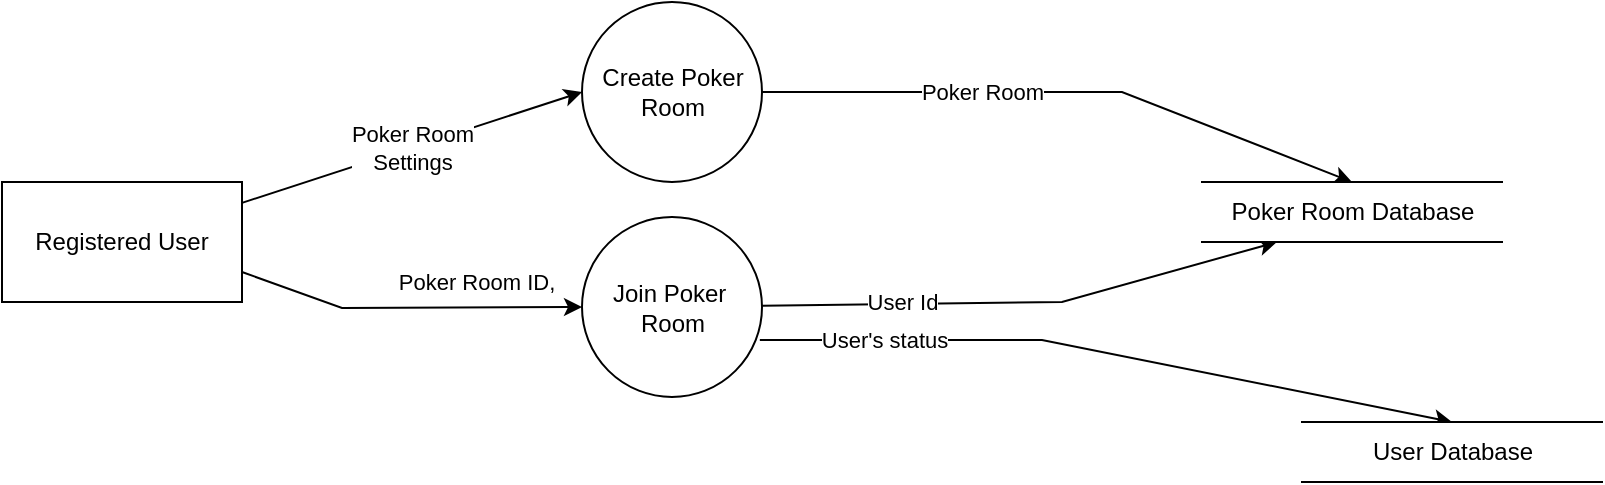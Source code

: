 <mxfile version="17.4.6" type="github">
  <diagram id="ly3Hp3gauICcpbgOwVCB" name="Page-1">
    <mxGraphModel dx="1038" dy="547" grid="1" gridSize="10" guides="1" tooltips="1" connect="1" arrows="1" fold="1" page="1" pageScale="1" pageWidth="1169" pageHeight="827" math="0" shadow="0">
      <root>
        <mxCell id="0" />
        <mxCell id="1" parent="0" />
        <mxCell id="jFZoMRIlUTQxQSA5hfnc-32" value="Poker Room&lt;br&gt;Settings" style="edgeStyle=none;rounded=0;orthogonalLoop=1;jettySize=auto;html=1;entryX=0;entryY=0.5;entryDx=0;entryDy=0;" parent="1" source="jFZoMRIlUTQxQSA5hfnc-4" target="jFZoMRIlUTQxQSA5hfnc-29" edge="1">
          <mxGeometry relative="1" as="geometry" />
        </mxCell>
        <mxCell id="jFZoMRIlUTQxQSA5hfnc-33" style="edgeStyle=none;rounded=0;orthogonalLoop=1;jettySize=auto;html=1;entryX=0;entryY=0.5;entryDx=0;entryDy=0;exitX=1;exitY=0.75;exitDx=0;exitDy=0;" parent="1" source="jFZoMRIlUTQxQSA5hfnc-4" target="jFZoMRIlUTQxQSA5hfnc-30" edge="1">
          <mxGeometry relative="1" as="geometry">
            <Array as="points">
              <mxPoint x="260" y="443" />
            </Array>
          </mxGeometry>
        </mxCell>
        <mxCell id="jFZoMRIlUTQxQSA5hfnc-34" value="Poker Room ID,&lt;br&gt;" style="edgeLabel;html=1;align=center;verticalAlign=middle;resizable=0;points=[];" parent="jFZoMRIlUTQxQSA5hfnc-33" vertex="1" connectable="0">
          <mxGeometry x="0.173" y="-2" relative="1" as="geometry">
            <mxPoint x="18" y="-15" as="offset" />
          </mxGeometry>
        </mxCell>
        <mxCell id="jFZoMRIlUTQxQSA5hfnc-4" value="Registered User" style="whiteSpace=wrap;html=1;" parent="1" vertex="1">
          <mxGeometry x="90" y="380" width="120" height="60" as="geometry" />
        </mxCell>
        <mxCell id="jFZoMRIlUTQxQSA5hfnc-44" style="edgeStyle=none;rounded=0;orthogonalLoop=1;jettySize=auto;html=1;entryX=0.5;entryY=0;entryDx=0;entryDy=0;" parent="1" source="jFZoMRIlUTQxQSA5hfnc-29" target="jFZoMRIlUTQxQSA5hfnc-38" edge="1">
          <mxGeometry relative="1" as="geometry">
            <Array as="points">
              <mxPoint x="650" y="335" />
            </Array>
          </mxGeometry>
        </mxCell>
        <mxCell id="jFZoMRIlUTQxQSA5hfnc-45" value="Poker Room" style="edgeLabel;html=1;align=center;verticalAlign=middle;resizable=0;points=[];" parent="jFZoMRIlUTQxQSA5hfnc-44" vertex="1" connectable="0">
          <mxGeometry x="-0.097" y="1" relative="1" as="geometry">
            <mxPoint x="-27" y="1" as="offset" />
          </mxGeometry>
        </mxCell>
        <mxCell id="jFZoMRIlUTQxQSA5hfnc-29" value="Create Poker&lt;br&gt;Room" style="shape=ellipse;html=1;dashed=0;whitespace=wrap;aspect=fixed;perimeter=ellipsePerimeter;" parent="1" vertex="1">
          <mxGeometry x="380" y="290" width="90" height="90" as="geometry" />
        </mxCell>
        <mxCell id="jFZoMRIlUTQxQSA5hfnc-47" value="User&#39;s status" style="edgeStyle=none;rounded=0;orthogonalLoop=1;jettySize=auto;html=1;entryX=0.5;entryY=0;entryDx=0;entryDy=0;exitX=0.988;exitY=0.684;exitDx=0;exitDy=0;exitPerimeter=0;" parent="1" source="jFZoMRIlUTQxQSA5hfnc-30" target="jFZoMRIlUTQxQSA5hfnc-46" edge="1">
          <mxGeometry x="-0.646" relative="1" as="geometry">
            <Array as="points">
              <mxPoint x="610" y="459" />
            </Array>
            <mxPoint as="offset" />
          </mxGeometry>
        </mxCell>
        <mxCell id="jFZoMRIlUTQxQSA5hfnc-48" style="edgeStyle=none;rounded=0;orthogonalLoop=1;jettySize=auto;html=1;entryX=0.25;entryY=1;entryDx=0;entryDy=0;" parent="1" source="jFZoMRIlUTQxQSA5hfnc-30" target="jFZoMRIlUTQxQSA5hfnc-38" edge="1">
          <mxGeometry relative="1" as="geometry">
            <Array as="points">
              <mxPoint x="620" y="440" />
            </Array>
          </mxGeometry>
        </mxCell>
        <mxCell id="jFZoMRIlUTQxQSA5hfnc-49" value="User Id" style="edgeLabel;html=1;align=center;verticalAlign=middle;resizable=0;points=[];" parent="jFZoMRIlUTQxQSA5hfnc-48" vertex="1" connectable="0">
          <mxGeometry x="-0.165" y="2" relative="1" as="geometry">
            <mxPoint x="-39" y="1" as="offset" />
          </mxGeometry>
        </mxCell>
        <mxCell id="jFZoMRIlUTQxQSA5hfnc-30" value="Join Poker&amp;nbsp;&lt;br&gt;Room" style="shape=ellipse;html=1;dashed=0;whitespace=wrap;aspect=fixed;perimeter=ellipsePerimeter;" parent="1" vertex="1">
          <mxGeometry x="380" y="397.5" width="90" height="90" as="geometry" />
        </mxCell>
        <mxCell id="jFZoMRIlUTQxQSA5hfnc-38" value="Poker Room Database" style="html=1;dashed=0;whitespace=wrap;shape=partialRectangle;right=0;left=0;" parent="1" vertex="1">
          <mxGeometry x="690" y="380" width="150" height="30" as="geometry" />
        </mxCell>
        <mxCell id="jFZoMRIlUTQxQSA5hfnc-46" value="User Database" style="html=1;dashed=0;whitespace=wrap;shape=partialRectangle;right=0;left=0;" parent="1" vertex="1">
          <mxGeometry x="740" y="500" width="150" height="30" as="geometry" />
        </mxCell>
      </root>
    </mxGraphModel>
  </diagram>
</mxfile>
